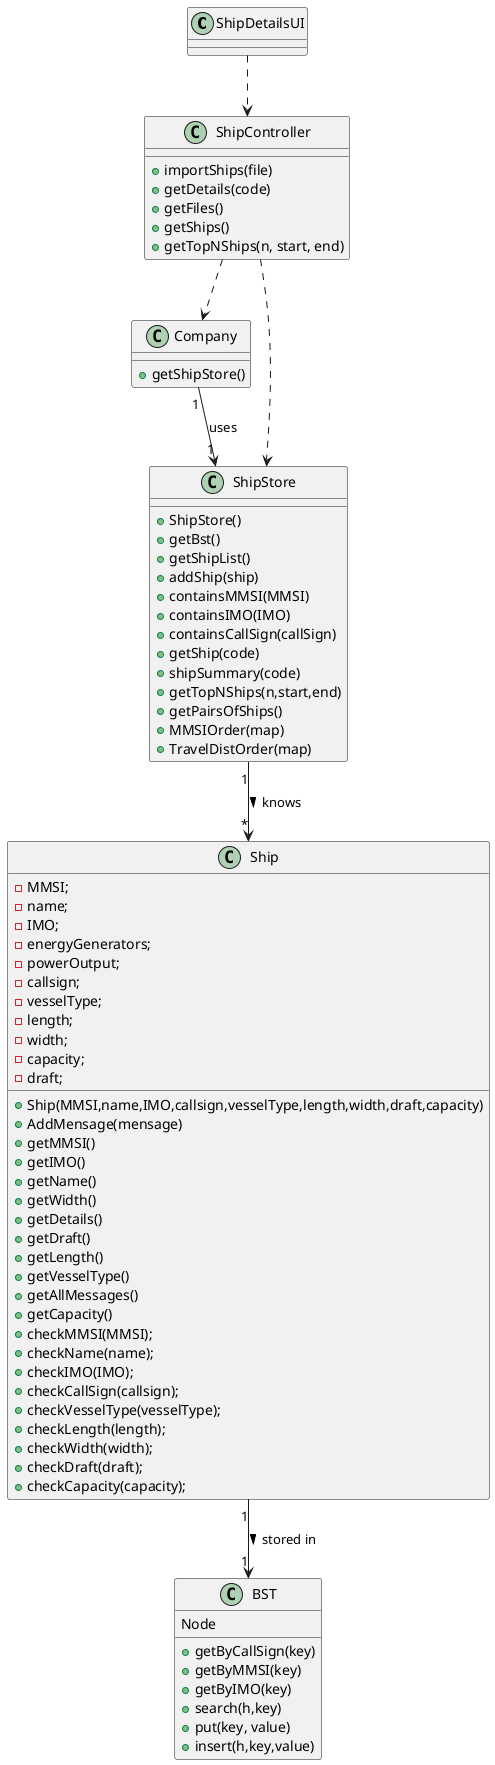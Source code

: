 @startuml
'https://plantuml.com/class-diagram

class ShipDetailsUI {


}
class ShipController{
    +importShips(file)
    +getDetails(code)
    +getFiles()
    +getShips()
    +getTopNShips(n, start, end)
}
class Company{
+getShipStore()
}
class ShipStore{
+ShipStore()
+getBst()
+getShipList()
+addShip(ship)
+containsMMSI(MMSI)
+containsIMO(IMO)
+containsCallSign(callSign)
+getShip(code)
+shipSummary(code)
+getTopNShips(n,start,end)
+getPairsOfShips()
+MMSIOrder(map)
+TravelDistOrder(map)
}
class Ship{
-MMSI;
-name;
-IMO;
-energyGenerators;
-powerOutput;
-callsign;
-vesselType;
-length;
-width;
-capacity;
-draft;
 +Ship(MMSI,name,IMO,callsign,vesselType,length,width,draft,capacity)
  +AddMensage(mensage)
    +getMMSI()
    +getIMO()
    +getName()
    +getWidth()
    +getDetails()
    +getDraft()
    +getLength()
    +getVesselType()
    +getAllMessages()
    +getCapacity()
    +checkMMSI(MMSI);
    +checkName(name);
    +checkIMO(IMO);
    +checkCallSign(callsign);
    +checkVesselType(vesselType);
    +checkLength(length);
    +checkWidth(width);
    +checkDraft(draft);
    +checkCapacity(capacity);

}
class BST{
Node
+getByCallSign(key)
+getByMMSI(key)
+getByIMO(key)
+search(h,key)
+put(key, value)
+insert(h,key,value)
}


ShipDetailsUI ..> ShipController
ShipController ..> Company
Company "1" --> "1" ShipStore : uses
ShipController ..> ShipStore
ShipStore "1" --> "*" Ship  : knows >
Ship "1" --> "1" BST : stored in >

@enduml